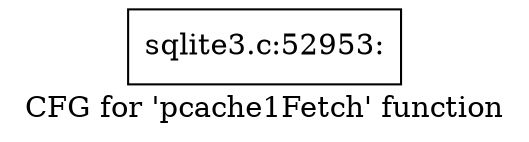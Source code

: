 digraph "CFG for 'pcache1Fetch' function" {
	label="CFG for 'pcache1Fetch' function";

	Node0x55c0fa9565e0 [shape=record,label="{sqlite3.c:52953:}"];
}
